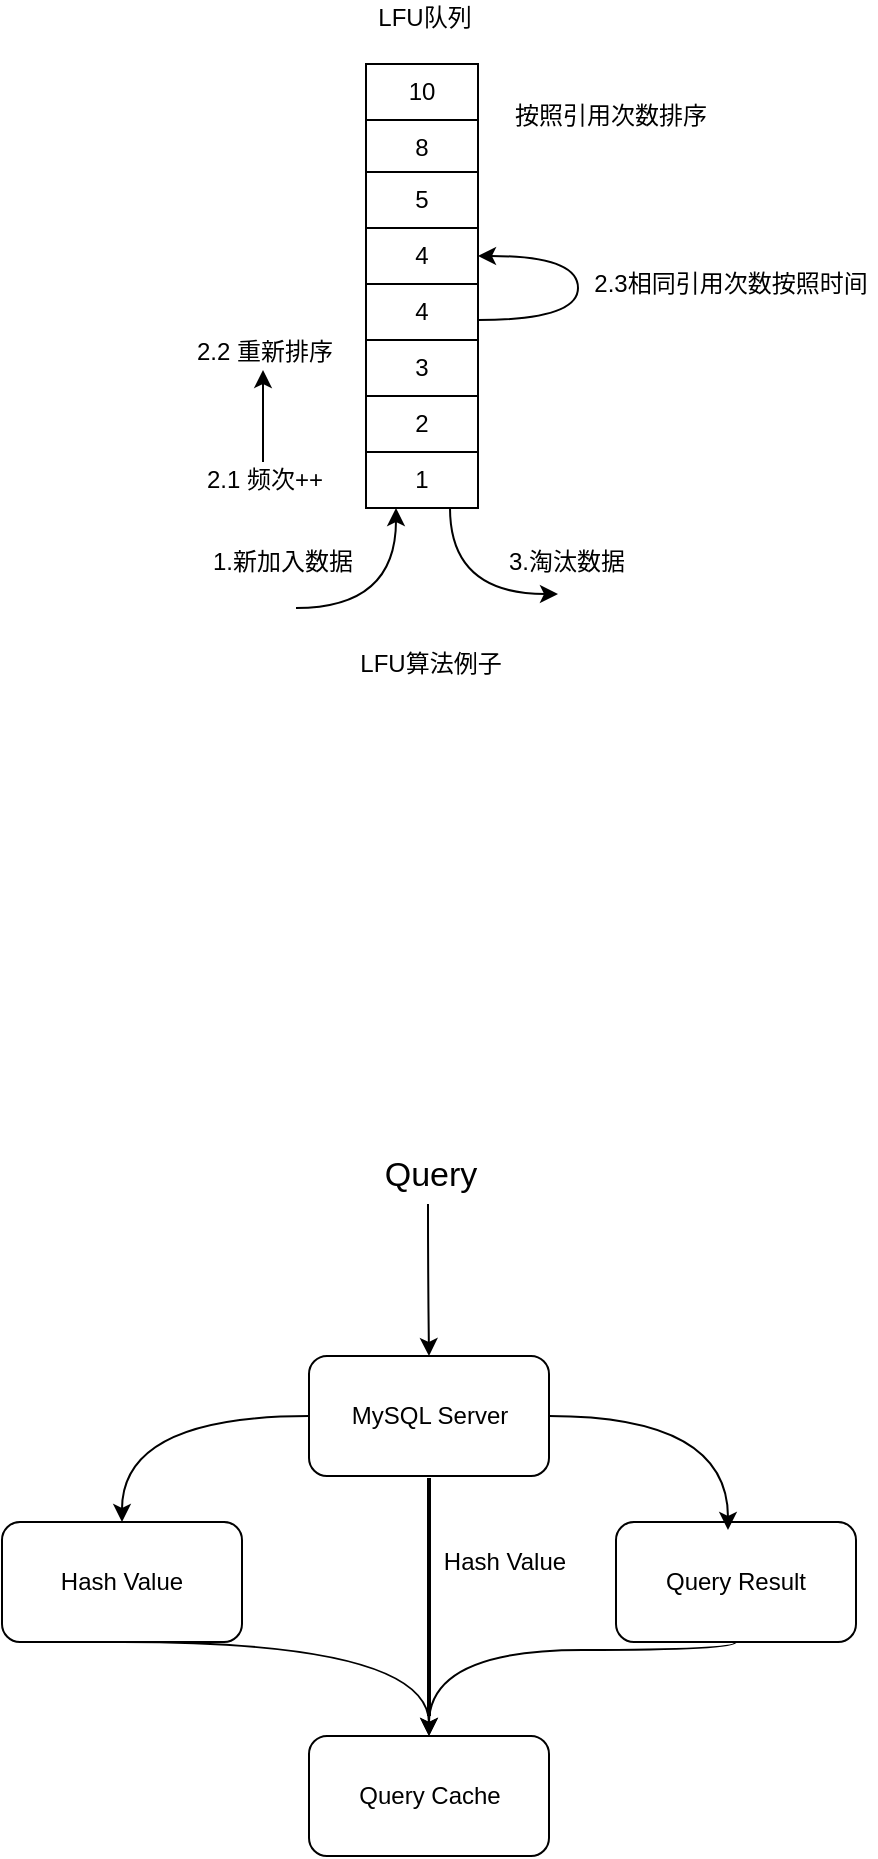 <mxfile version="14.6.10" type="github">
  <diagram id="pp3Lf_qcTJNcbQ7LXYgS" name="Page-1">
    <mxGraphModel dx="981" dy="570" grid="0" gridSize="10" guides="1" tooltips="1" connect="1" arrows="1" fold="1" page="1" pageScale="1" pageWidth="827" pageHeight="1169" math="0" shadow="0">
      <root>
        <mxCell id="0" />
        <mxCell id="1" parent="0" />
        <mxCell id="RkIwQQZledJNIxbDaecq-1" value="10" style="rounded=0;whiteSpace=wrap;html=1;imageAspect=1;" parent="1" vertex="1">
          <mxGeometry x="342" y="194" width="56" height="28" as="geometry" />
        </mxCell>
        <mxCell id="RkIwQQZledJNIxbDaecq-3" value="8" style="rounded=0;whiteSpace=wrap;html=1;imageAspect=1;" parent="1" vertex="1">
          <mxGeometry x="342" y="222" width="56" height="28" as="geometry" />
        </mxCell>
        <mxCell id="RkIwQQZledJNIxbDaecq-4" value="5" style="rounded=0;whiteSpace=wrap;html=1;imageAspect=1;" parent="1" vertex="1">
          <mxGeometry x="342" y="248" width="56" height="28" as="geometry" />
        </mxCell>
        <mxCell id="RkIwQQZledJNIxbDaecq-5" value="4" style="rounded=0;whiteSpace=wrap;html=1;imageAspect=1;" parent="1" vertex="1">
          <mxGeometry x="342" y="276" width="56" height="28" as="geometry" />
        </mxCell>
        <mxCell id="RkIwQQZledJNIxbDaecq-6" value="4" style="rounded=0;whiteSpace=wrap;html=1;imageAspect=1;" parent="1" vertex="1">
          <mxGeometry x="342" y="304" width="56" height="28" as="geometry" />
        </mxCell>
        <mxCell id="RkIwQQZledJNIxbDaecq-7" value="3" style="rounded=0;whiteSpace=wrap;html=1;imageAspect=1;" parent="1" vertex="1">
          <mxGeometry x="342" y="332" width="56" height="28" as="geometry" />
        </mxCell>
        <mxCell id="RkIwQQZledJNIxbDaecq-8" value="2" style="rounded=0;whiteSpace=wrap;html=1;imageAspect=1;" parent="1" vertex="1">
          <mxGeometry x="342" y="360" width="56" height="28" as="geometry" />
        </mxCell>
        <mxCell id="RkIwQQZledJNIxbDaecq-9" value="1" style="rounded=0;whiteSpace=wrap;html=1;imageAspect=1;" parent="1" vertex="1">
          <mxGeometry x="342" y="388" width="56" height="28" as="geometry" />
        </mxCell>
        <mxCell id="RkIwQQZledJNIxbDaecq-10" value="LFU算法例子" style="text;html=1;align=center;verticalAlign=middle;resizable=0;points=[];autosize=1;strokeColor=none;" parent="1" vertex="1">
          <mxGeometry x="333" y="485" width="81" height="18" as="geometry" />
        </mxCell>
        <mxCell id="RkIwQQZledJNIxbDaecq-11" value="" style="curved=1;endArrow=classic;html=1;rounded=0;edgeStyle=orthogonalEdgeStyle;" parent="1" edge="1">
          <mxGeometry width="50" height="50" relative="1" as="geometry">
            <mxPoint x="307" y="466" as="sourcePoint" />
            <mxPoint x="357" y="416" as="targetPoint" />
            <Array as="points">
              <mxPoint x="357" y="466" />
              <mxPoint x="307" y="416" />
            </Array>
          </mxGeometry>
        </mxCell>
        <mxCell id="RkIwQQZledJNIxbDaecq-12" value="1.新加入数据" style="text;html=1;align=center;verticalAlign=middle;resizable=0;points=[];autosize=1;strokeColor=none;" parent="1" vertex="1">
          <mxGeometry x="260" y="434" width="80" height="18" as="geometry" />
        </mxCell>
        <mxCell id="RkIwQQZledJNIxbDaecq-20" value="" style="edgeStyle=orthogonalEdgeStyle;rounded=0;orthogonalLoop=1;jettySize=auto;html=1;" parent="1" source="RkIwQQZledJNIxbDaecq-13" target="RkIwQQZledJNIxbDaecq-17" edge="1">
          <mxGeometry relative="1" as="geometry" />
        </mxCell>
        <mxCell id="RkIwQQZledJNIxbDaecq-13" value="2.1 频次++" style="text;html=1;align=center;verticalAlign=middle;resizable=0;points=[];autosize=1;strokeColor=none;" parent="1" vertex="1">
          <mxGeometry x="256.5" y="393" width="68" height="18" as="geometry" />
        </mxCell>
        <mxCell id="RkIwQQZledJNIxbDaecq-17" value="2.2 重新排序" style="text;html=1;align=center;verticalAlign=middle;resizable=0;points=[];autosize=1;strokeColor=none;" parent="1" vertex="1">
          <mxGeometry x="251.5" y="329" width="78" height="18" as="geometry" />
        </mxCell>
        <mxCell id="RkIwQQZledJNIxbDaecq-18" value="2.3相同引用次数按照时间" style="text;html=1;align=center;verticalAlign=middle;resizable=0;points=[];autosize=1;strokeColor=none;" parent="1" vertex="1">
          <mxGeometry x="450" y="295" width="147" height="18" as="geometry" />
        </mxCell>
        <mxCell id="RkIwQQZledJNIxbDaecq-19" value="LFU队列" style="text;html=1;align=center;verticalAlign=middle;resizable=0;points=[];autosize=1;strokeColor=none;" parent="1" vertex="1">
          <mxGeometry x="342" y="162" width="57" height="18" as="geometry" />
        </mxCell>
        <mxCell id="RkIwQQZledJNIxbDaecq-21" value="" style="curved=1;endArrow=classic;html=1;rounded=0;edgeStyle=orthogonalEdgeStyle;entryX=1;entryY=0.5;entryDx=0;entryDy=0;" parent="1" target="RkIwQQZledJNIxbDaecq-5" edge="1">
          <mxGeometry width="50" height="50" relative="1" as="geometry">
            <mxPoint x="398" y="322" as="sourcePoint" />
            <mxPoint x="448" y="272" as="targetPoint" />
            <Array as="points">
              <mxPoint x="448" y="322" />
              <mxPoint x="448" y="290" />
            </Array>
          </mxGeometry>
        </mxCell>
        <mxCell id="RkIwQQZledJNIxbDaecq-22" value="按照引用次数排序" style="text;html=1;align=center;verticalAlign=middle;resizable=0;points=[];autosize=1;strokeColor=none;" parent="1" vertex="1">
          <mxGeometry x="410.5" y="211" width="106" height="18" as="geometry" />
        </mxCell>
        <mxCell id="RkIwQQZledJNIxbDaecq-23" value="" style="curved=1;endArrow=classic;html=1;rounded=0;edgeStyle=orthogonalEdgeStyle;exitX=0.75;exitY=1;exitDx=0;exitDy=0;" parent="1" source="RkIwQQZledJNIxbDaecq-9" edge="1">
          <mxGeometry width="50" height="50" relative="1" as="geometry">
            <mxPoint x="439" y="423" as="sourcePoint" />
            <mxPoint x="438" y="459" as="targetPoint" />
            <Array as="points">
              <mxPoint x="384" y="459" />
            </Array>
          </mxGeometry>
        </mxCell>
        <mxCell id="RkIwQQZledJNIxbDaecq-25" value="3.淘汰数据" style="text;html=1;align=center;verticalAlign=middle;resizable=0;points=[];autosize=1;strokeColor=none;" parent="1" vertex="1">
          <mxGeometry x="408" y="434" width="68" height="18" as="geometry" />
        </mxCell>
        <mxCell id="AvO1yE135RN1B3GdytME-1" value="MySQL Server" style="rounded=1;whiteSpace=wrap;html=1;" vertex="1" parent="1">
          <mxGeometry x="313.5" y="840" width="120" height="60" as="geometry" />
        </mxCell>
        <mxCell id="AvO1yE135RN1B3GdytME-3" value="&lt;font style=&quot;font-size: 17px&quot;&gt;Query&lt;/font&gt;" style="text;html=1;align=center;verticalAlign=middle;resizable=0;points=[];autosize=1;strokeColor=none;" vertex="1" parent="1">
          <mxGeometry x="345.5" y="740" width="56" height="19" as="geometry" />
        </mxCell>
        <mxCell id="AvO1yE135RN1B3GdytME-4" value="Hash Value" style="rounded=1;whiteSpace=wrap;html=1;" vertex="1" parent="1">
          <mxGeometry x="160" y="923" width="120" height="60" as="geometry" />
        </mxCell>
        <mxCell id="AvO1yE135RN1B3GdytME-6" value="" style="curved=1;endArrow=classic;html=1;rounded=0;edgeStyle=orthogonalEdgeStyle;exitX=0.491;exitY=1.263;exitDx=0;exitDy=0;exitPerimeter=0;entryX=0.5;entryY=0;entryDx=0;entryDy=0;" edge="1" parent="1" source="AvO1yE135RN1B3GdytME-3" target="AvO1yE135RN1B3GdytME-1">
          <mxGeometry width="50" height="50" relative="1" as="geometry">
            <mxPoint x="148" y="833" as="sourcePoint" />
            <mxPoint x="373" y="818" as="targetPoint" />
            <Array as="points" />
          </mxGeometry>
        </mxCell>
        <mxCell id="AvO1yE135RN1B3GdytME-7" value="" style="curved=1;endArrow=classic;html=1;rounded=0;edgeStyle=orthogonalEdgeStyle;exitX=0;exitY=0.5;exitDx=0;exitDy=0;" edge="1" parent="1" source="AvO1yE135RN1B3GdytME-1">
          <mxGeometry width="50" height="50" relative="1" as="geometry">
            <mxPoint x="186" y="876" as="sourcePoint" />
            <mxPoint x="220" y="923" as="targetPoint" />
            <Array as="points">
              <mxPoint x="220" y="870" />
            </Array>
          </mxGeometry>
        </mxCell>
        <mxCell id="AvO1yE135RN1B3GdytME-10" value="Query Result" style="rounded=1;whiteSpace=wrap;html=1;" vertex="1" parent="1">
          <mxGeometry x="467" y="923" width="120" height="60" as="geometry" />
        </mxCell>
        <mxCell id="AvO1yE135RN1B3GdytME-11" value="Query Cache" style="rounded=1;whiteSpace=wrap;html=1;" vertex="1" parent="1">
          <mxGeometry x="313.5" y="1030" width="120" height="60" as="geometry" />
        </mxCell>
        <mxCell id="AvO1yE135RN1B3GdytME-12" value="" style="curved=1;endArrow=classic;html=1;rounded=0;edgeStyle=orthogonalEdgeStyle;exitX=1;exitY=0.5;exitDx=0;exitDy=0;" edge="1" parent="1" source="AvO1yE135RN1B3GdytME-1">
          <mxGeometry width="50" height="50" relative="1" as="geometry">
            <mxPoint x="616.5" y="874" as="sourcePoint" />
            <mxPoint x="523" y="927" as="targetPoint" />
            <Array as="points">
              <mxPoint x="523" y="870" />
            </Array>
          </mxGeometry>
        </mxCell>
        <mxCell id="AvO1yE135RN1B3GdytME-13" value="" style="curved=1;endArrow=classic;html=1;rounded=0;edgeStyle=orthogonalEdgeStyle;exitX=0.5;exitY=1;exitDx=0;exitDy=0;entryX=0.5;entryY=0;entryDx=0;entryDy=0;" edge="1" parent="1" source="AvO1yE135RN1B3GdytME-4" target="AvO1yE135RN1B3GdytME-11">
          <mxGeometry width="50" height="50" relative="1" as="geometry">
            <mxPoint x="387" y="894" as="sourcePoint" />
            <mxPoint x="437" y="844" as="targetPoint" />
            <Array as="points">
              <mxPoint x="374" y="983" />
            </Array>
          </mxGeometry>
        </mxCell>
        <mxCell id="AvO1yE135RN1B3GdytME-14" value="" style="curved=1;endArrow=classic;html=1;rounded=0;edgeStyle=orthogonalEdgeStyle;exitX=0.5;exitY=1;exitDx=0;exitDy=0;entryX=0.5;entryY=0;entryDx=0;entryDy=0;" edge="1" parent="1" source="AvO1yE135RN1B3GdytME-10" target="AvO1yE135RN1B3GdytME-11">
          <mxGeometry width="50" height="50" relative="1" as="geometry">
            <mxPoint x="523" y="987" as="sourcePoint" />
            <mxPoint x="676.5" y="1034" as="targetPoint" />
            <Array as="points">
              <mxPoint x="527" y="987" />
              <mxPoint x="374" y="987" />
            </Array>
          </mxGeometry>
        </mxCell>
        <mxCell id="AvO1yE135RN1B3GdytME-18" value="" style="line;strokeWidth=2;direction=south;html=1;" vertex="1" parent="1">
          <mxGeometry x="368.5" y="901" width="10" height="119" as="geometry" />
        </mxCell>
        <mxCell id="AvO1yE135RN1B3GdytME-19" value="Hash Value" style="text;html=1;align=center;verticalAlign=middle;resizable=0;points=[];autosize=1;strokeColor=none;" vertex="1" parent="1">
          <mxGeometry x="375" y="934" width="71" height="18" as="geometry" />
        </mxCell>
      </root>
    </mxGraphModel>
  </diagram>
</mxfile>
